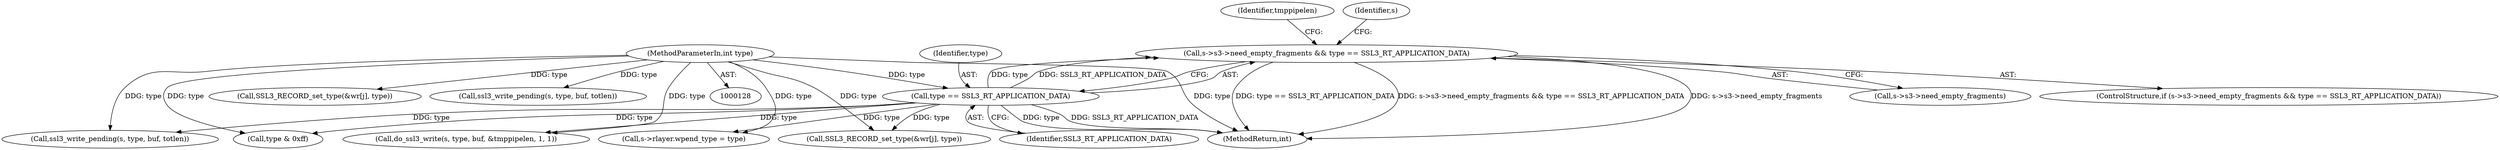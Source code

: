 digraph "0_openssl_4ad93618d26a3ea23d36ad5498ff4f59eff3a4d2@pointer" {
"1000292" [label="(Call,s->s3->need_empty_fragments && type == SSL3_RT_APPLICATION_DATA)"];
"1000298" [label="(Call,type == SSL3_RT_APPLICATION_DATA)"];
"1000130" [label="(MethodParameterIn,int type)"];
"1000908" [label="(MethodReturn,int)"];
"1000299" [label="(Identifier,type)"];
"1000884" [label="(Call,s->rlayer.wpend_type = type)"];
"1000308" [label="(Call,do_ssl3_write(s, type, buf, &tmppipelen, 1, 1))"];
"1000293" [label="(Call,s->s3->need_empty_fragments)"];
"1000304" [label="(Identifier,tmppipelen)"];
"1000542" [label="(Call,type & 0xff)"];
"1000298" [label="(Call,type == SSL3_RT_APPLICATION_DATA)"];
"1000545" [label="(Call,SSL3_RECORD_set_type(&wr[j], type))"];
"1000335" [label="(Identifier,s)"];
"1000899" [label="(Call,ssl3_write_pending(s, type, buf, totlen))"];
"1000130" [label="(MethodParameterIn,int type)"];
"1000182" [label="(Call,ssl3_write_pending(s, type, buf, totlen))"];
"1000292" [label="(Call,s->s3->need_empty_fragments && type == SSL3_RT_APPLICATION_DATA)"];
"1000827" [label="(Call,SSL3_RECORD_set_type(&wr[j], type))"];
"1000291" [label="(ControlStructure,if (s->s3->need_empty_fragments && type == SSL3_RT_APPLICATION_DATA))"];
"1000300" [label="(Identifier,SSL3_RT_APPLICATION_DATA)"];
"1000292" -> "1000291"  [label="AST: "];
"1000292" -> "1000293"  [label="CFG: "];
"1000292" -> "1000298"  [label="CFG: "];
"1000293" -> "1000292"  [label="AST: "];
"1000298" -> "1000292"  [label="AST: "];
"1000304" -> "1000292"  [label="CFG: "];
"1000335" -> "1000292"  [label="CFG: "];
"1000292" -> "1000908"  [label="DDG: type == SSL3_RT_APPLICATION_DATA"];
"1000292" -> "1000908"  [label="DDG: s->s3->need_empty_fragments && type == SSL3_RT_APPLICATION_DATA"];
"1000292" -> "1000908"  [label="DDG: s->s3->need_empty_fragments"];
"1000298" -> "1000292"  [label="DDG: type"];
"1000298" -> "1000292"  [label="DDG: SSL3_RT_APPLICATION_DATA"];
"1000298" -> "1000300"  [label="CFG: "];
"1000299" -> "1000298"  [label="AST: "];
"1000300" -> "1000298"  [label="AST: "];
"1000298" -> "1000908"  [label="DDG: type"];
"1000298" -> "1000908"  [label="DDG: SSL3_RT_APPLICATION_DATA"];
"1000130" -> "1000298"  [label="DDG: type"];
"1000298" -> "1000308"  [label="DDG: type"];
"1000298" -> "1000542"  [label="DDG: type"];
"1000298" -> "1000827"  [label="DDG: type"];
"1000298" -> "1000884"  [label="DDG: type"];
"1000298" -> "1000899"  [label="DDG: type"];
"1000130" -> "1000128"  [label="AST: "];
"1000130" -> "1000908"  [label="DDG: type"];
"1000130" -> "1000182"  [label="DDG: type"];
"1000130" -> "1000308"  [label="DDG: type"];
"1000130" -> "1000542"  [label="DDG: type"];
"1000130" -> "1000545"  [label="DDG: type"];
"1000130" -> "1000827"  [label="DDG: type"];
"1000130" -> "1000884"  [label="DDG: type"];
"1000130" -> "1000899"  [label="DDG: type"];
}
